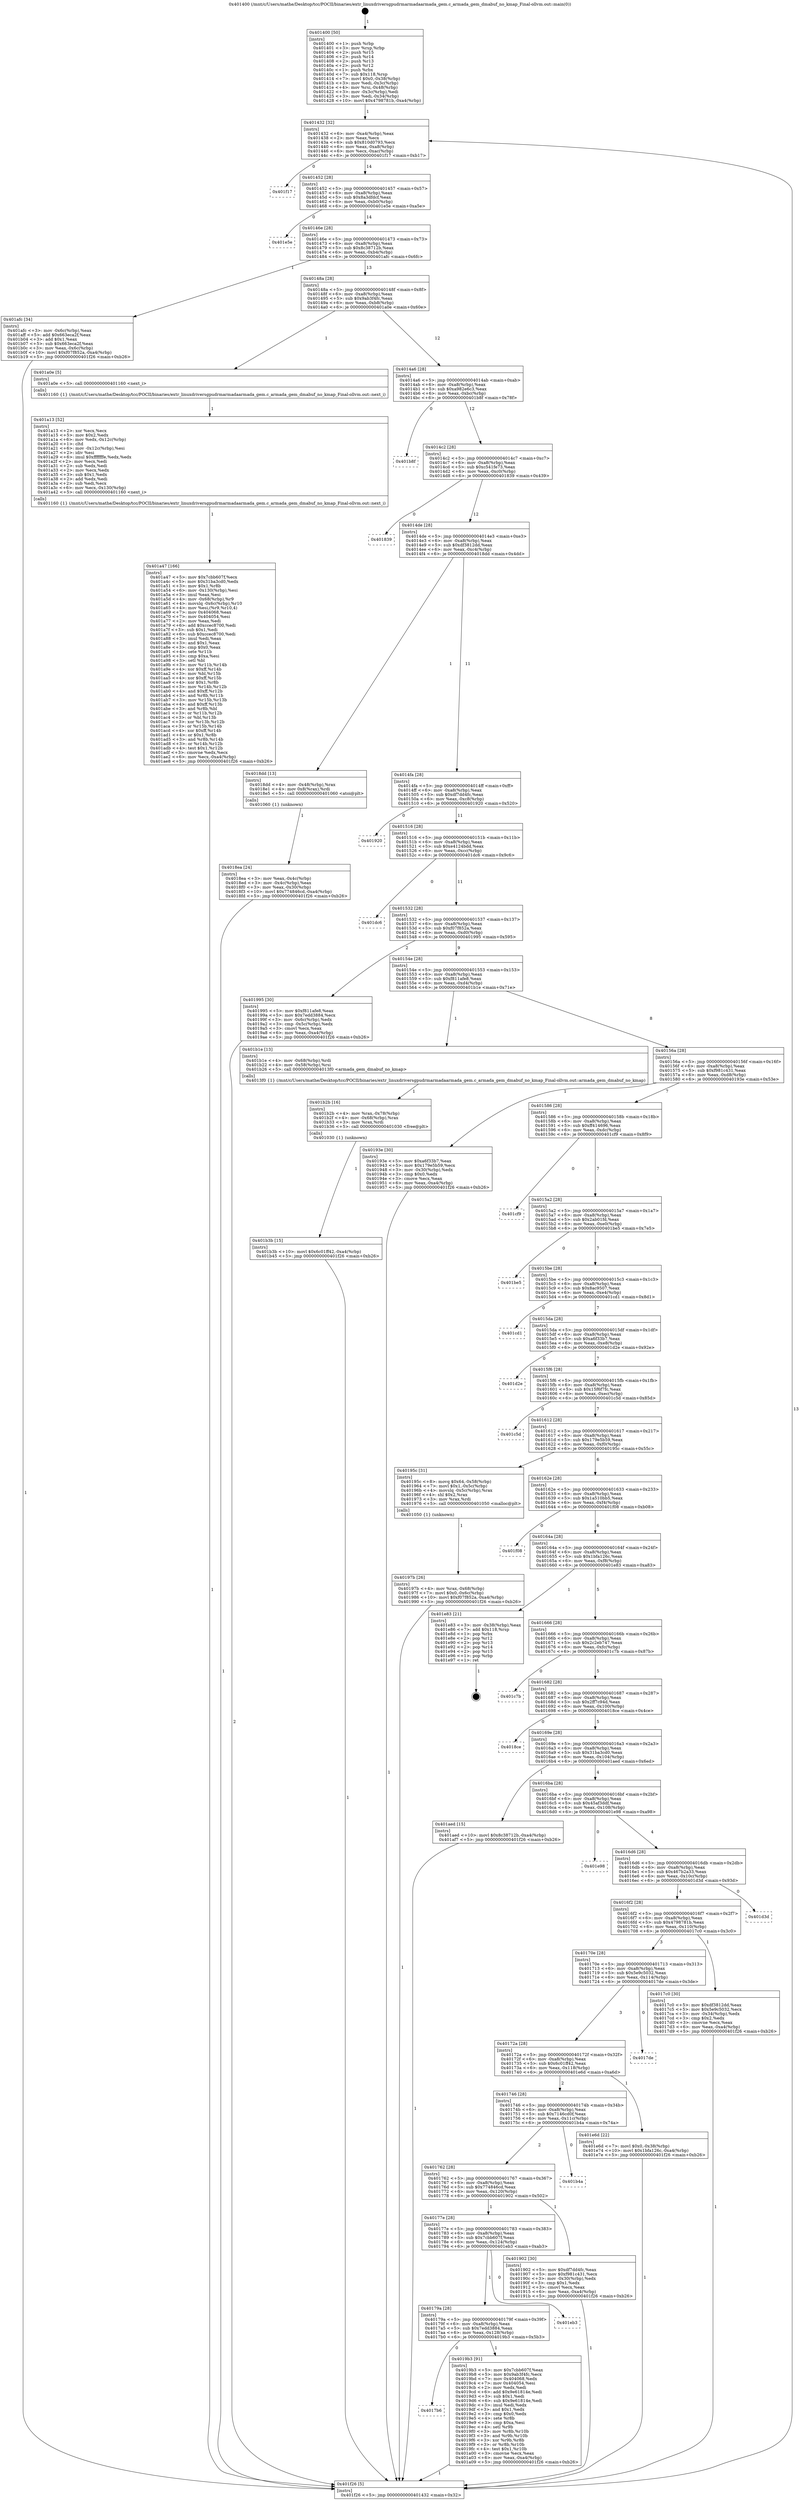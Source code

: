 digraph "0x401400" {
  label = "0x401400 (/mnt/c/Users/mathe/Desktop/tcc/POCII/binaries/extr_linuxdriversgpudrmarmadaarmada_gem.c_armada_gem_dmabuf_no_kmap_Final-ollvm.out::main(0))"
  labelloc = "t"
  node[shape=record]

  Entry [label="",width=0.3,height=0.3,shape=circle,fillcolor=black,style=filled]
  "0x401432" [label="{
     0x401432 [32]\l
     | [instrs]\l
     &nbsp;&nbsp;0x401432 \<+6\>: mov -0xa4(%rbp),%eax\l
     &nbsp;&nbsp;0x401438 \<+2\>: mov %eax,%ecx\l
     &nbsp;&nbsp;0x40143a \<+6\>: sub $0x810d0793,%ecx\l
     &nbsp;&nbsp;0x401440 \<+6\>: mov %eax,-0xa8(%rbp)\l
     &nbsp;&nbsp;0x401446 \<+6\>: mov %ecx,-0xac(%rbp)\l
     &nbsp;&nbsp;0x40144c \<+6\>: je 0000000000401f17 \<main+0xb17\>\l
  }"]
  "0x401f17" [label="{
     0x401f17\l
  }", style=dashed]
  "0x401452" [label="{
     0x401452 [28]\l
     | [instrs]\l
     &nbsp;&nbsp;0x401452 \<+5\>: jmp 0000000000401457 \<main+0x57\>\l
     &nbsp;&nbsp;0x401457 \<+6\>: mov -0xa8(%rbp),%eax\l
     &nbsp;&nbsp;0x40145d \<+5\>: sub $0x8a3dfdcf,%eax\l
     &nbsp;&nbsp;0x401462 \<+6\>: mov %eax,-0xb0(%rbp)\l
     &nbsp;&nbsp;0x401468 \<+6\>: je 0000000000401e5e \<main+0xa5e\>\l
  }"]
  Exit [label="",width=0.3,height=0.3,shape=circle,fillcolor=black,style=filled,peripheries=2]
  "0x401e5e" [label="{
     0x401e5e\l
  }", style=dashed]
  "0x40146e" [label="{
     0x40146e [28]\l
     | [instrs]\l
     &nbsp;&nbsp;0x40146e \<+5\>: jmp 0000000000401473 \<main+0x73\>\l
     &nbsp;&nbsp;0x401473 \<+6\>: mov -0xa8(%rbp),%eax\l
     &nbsp;&nbsp;0x401479 \<+5\>: sub $0x8c38712b,%eax\l
     &nbsp;&nbsp;0x40147e \<+6\>: mov %eax,-0xb4(%rbp)\l
     &nbsp;&nbsp;0x401484 \<+6\>: je 0000000000401afc \<main+0x6fc\>\l
  }"]
  "0x401b3b" [label="{
     0x401b3b [15]\l
     | [instrs]\l
     &nbsp;&nbsp;0x401b3b \<+10\>: movl $0x6c01ff42,-0xa4(%rbp)\l
     &nbsp;&nbsp;0x401b45 \<+5\>: jmp 0000000000401f26 \<main+0xb26\>\l
  }"]
  "0x401afc" [label="{
     0x401afc [34]\l
     | [instrs]\l
     &nbsp;&nbsp;0x401afc \<+3\>: mov -0x6c(%rbp),%eax\l
     &nbsp;&nbsp;0x401aff \<+5\>: add $0x663eca2f,%eax\l
     &nbsp;&nbsp;0x401b04 \<+3\>: add $0x1,%eax\l
     &nbsp;&nbsp;0x401b07 \<+5\>: sub $0x663eca2f,%eax\l
     &nbsp;&nbsp;0x401b0c \<+3\>: mov %eax,-0x6c(%rbp)\l
     &nbsp;&nbsp;0x401b0f \<+10\>: movl $0xf07f852a,-0xa4(%rbp)\l
     &nbsp;&nbsp;0x401b19 \<+5\>: jmp 0000000000401f26 \<main+0xb26\>\l
  }"]
  "0x40148a" [label="{
     0x40148a [28]\l
     | [instrs]\l
     &nbsp;&nbsp;0x40148a \<+5\>: jmp 000000000040148f \<main+0x8f\>\l
     &nbsp;&nbsp;0x40148f \<+6\>: mov -0xa8(%rbp),%eax\l
     &nbsp;&nbsp;0x401495 \<+5\>: sub $0x9ab3f4fc,%eax\l
     &nbsp;&nbsp;0x40149a \<+6\>: mov %eax,-0xb8(%rbp)\l
     &nbsp;&nbsp;0x4014a0 \<+6\>: je 0000000000401a0e \<main+0x60e\>\l
  }"]
  "0x401b2b" [label="{
     0x401b2b [16]\l
     | [instrs]\l
     &nbsp;&nbsp;0x401b2b \<+4\>: mov %rax,-0x78(%rbp)\l
     &nbsp;&nbsp;0x401b2f \<+4\>: mov -0x68(%rbp),%rax\l
     &nbsp;&nbsp;0x401b33 \<+3\>: mov %rax,%rdi\l
     &nbsp;&nbsp;0x401b36 \<+5\>: call 0000000000401030 \<free@plt\>\l
     | [calls]\l
     &nbsp;&nbsp;0x401030 \{1\} (unknown)\l
  }"]
  "0x401a0e" [label="{
     0x401a0e [5]\l
     | [instrs]\l
     &nbsp;&nbsp;0x401a0e \<+5\>: call 0000000000401160 \<next_i\>\l
     | [calls]\l
     &nbsp;&nbsp;0x401160 \{1\} (/mnt/c/Users/mathe/Desktop/tcc/POCII/binaries/extr_linuxdriversgpudrmarmadaarmada_gem.c_armada_gem_dmabuf_no_kmap_Final-ollvm.out::next_i)\l
  }"]
  "0x4014a6" [label="{
     0x4014a6 [28]\l
     | [instrs]\l
     &nbsp;&nbsp;0x4014a6 \<+5\>: jmp 00000000004014ab \<main+0xab\>\l
     &nbsp;&nbsp;0x4014ab \<+6\>: mov -0xa8(%rbp),%eax\l
     &nbsp;&nbsp;0x4014b1 \<+5\>: sub $0xa982e6c3,%eax\l
     &nbsp;&nbsp;0x4014b6 \<+6\>: mov %eax,-0xbc(%rbp)\l
     &nbsp;&nbsp;0x4014bc \<+6\>: je 0000000000401b8f \<main+0x78f\>\l
  }"]
  "0x401a47" [label="{
     0x401a47 [166]\l
     | [instrs]\l
     &nbsp;&nbsp;0x401a47 \<+5\>: mov $0x7cbb607f,%ecx\l
     &nbsp;&nbsp;0x401a4c \<+5\>: mov $0x31ba3cd0,%edx\l
     &nbsp;&nbsp;0x401a51 \<+3\>: mov $0x1,%r8b\l
     &nbsp;&nbsp;0x401a54 \<+6\>: mov -0x130(%rbp),%esi\l
     &nbsp;&nbsp;0x401a5a \<+3\>: imul %eax,%esi\l
     &nbsp;&nbsp;0x401a5d \<+4\>: mov -0x68(%rbp),%r9\l
     &nbsp;&nbsp;0x401a61 \<+4\>: movslq -0x6c(%rbp),%r10\l
     &nbsp;&nbsp;0x401a65 \<+4\>: mov %esi,(%r9,%r10,4)\l
     &nbsp;&nbsp;0x401a69 \<+7\>: mov 0x404068,%eax\l
     &nbsp;&nbsp;0x401a70 \<+7\>: mov 0x404054,%esi\l
     &nbsp;&nbsp;0x401a77 \<+2\>: mov %eax,%edi\l
     &nbsp;&nbsp;0x401a79 \<+6\>: add $0xccec8700,%edi\l
     &nbsp;&nbsp;0x401a7f \<+3\>: sub $0x1,%edi\l
     &nbsp;&nbsp;0x401a82 \<+6\>: sub $0xccec8700,%edi\l
     &nbsp;&nbsp;0x401a88 \<+3\>: imul %edi,%eax\l
     &nbsp;&nbsp;0x401a8b \<+3\>: and $0x1,%eax\l
     &nbsp;&nbsp;0x401a8e \<+3\>: cmp $0x0,%eax\l
     &nbsp;&nbsp;0x401a91 \<+4\>: sete %r11b\l
     &nbsp;&nbsp;0x401a95 \<+3\>: cmp $0xa,%esi\l
     &nbsp;&nbsp;0x401a98 \<+3\>: setl %bl\l
     &nbsp;&nbsp;0x401a9b \<+3\>: mov %r11b,%r14b\l
     &nbsp;&nbsp;0x401a9e \<+4\>: xor $0xff,%r14b\l
     &nbsp;&nbsp;0x401aa2 \<+3\>: mov %bl,%r15b\l
     &nbsp;&nbsp;0x401aa5 \<+4\>: xor $0xff,%r15b\l
     &nbsp;&nbsp;0x401aa9 \<+4\>: xor $0x1,%r8b\l
     &nbsp;&nbsp;0x401aad \<+3\>: mov %r14b,%r12b\l
     &nbsp;&nbsp;0x401ab0 \<+4\>: and $0xff,%r12b\l
     &nbsp;&nbsp;0x401ab4 \<+3\>: and %r8b,%r11b\l
     &nbsp;&nbsp;0x401ab7 \<+3\>: mov %r15b,%r13b\l
     &nbsp;&nbsp;0x401aba \<+4\>: and $0xff,%r13b\l
     &nbsp;&nbsp;0x401abe \<+3\>: and %r8b,%bl\l
     &nbsp;&nbsp;0x401ac1 \<+3\>: or %r11b,%r12b\l
     &nbsp;&nbsp;0x401ac4 \<+3\>: or %bl,%r13b\l
     &nbsp;&nbsp;0x401ac7 \<+3\>: xor %r13b,%r12b\l
     &nbsp;&nbsp;0x401aca \<+3\>: or %r15b,%r14b\l
     &nbsp;&nbsp;0x401acd \<+4\>: xor $0xff,%r14b\l
     &nbsp;&nbsp;0x401ad1 \<+4\>: or $0x1,%r8b\l
     &nbsp;&nbsp;0x401ad5 \<+3\>: and %r8b,%r14b\l
     &nbsp;&nbsp;0x401ad8 \<+3\>: or %r14b,%r12b\l
     &nbsp;&nbsp;0x401adb \<+4\>: test $0x1,%r12b\l
     &nbsp;&nbsp;0x401adf \<+3\>: cmovne %edx,%ecx\l
     &nbsp;&nbsp;0x401ae2 \<+6\>: mov %ecx,-0xa4(%rbp)\l
     &nbsp;&nbsp;0x401ae8 \<+5\>: jmp 0000000000401f26 \<main+0xb26\>\l
  }"]
  "0x401b8f" [label="{
     0x401b8f\l
  }", style=dashed]
  "0x4014c2" [label="{
     0x4014c2 [28]\l
     | [instrs]\l
     &nbsp;&nbsp;0x4014c2 \<+5\>: jmp 00000000004014c7 \<main+0xc7\>\l
     &nbsp;&nbsp;0x4014c7 \<+6\>: mov -0xa8(%rbp),%eax\l
     &nbsp;&nbsp;0x4014cd \<+5\>: sub $0xc541fe73,%eax\l
     &nbsp;&nbsp;0x4014d2 \<+6\>: mov %eax,-0xc0(%rbp)\l
     &nbsp;&nbsp;0x4014d8 \<+6\>: je 0000000000401839 \<main+0x439\>\l
  }"]
  "0x401a13" [label="{
     0x401a13 [52]\l
     | [instrs]\l
     &nbsp;&nbsp;0x401a13 \<+2\>: xor %ecx,%ecx\l
     &nbsp;&nbsp;0x401a15 \<+5\>: mov $0x2,%edx\l
     &nbsp;&nbsp;0x401a1a \<+6\>: mov %edx,-0x12c(%rbp)\l
     &nbsp;&nbsp;0x401a20 \<+1\>: cltd\l
     &nbsp;&nbsp;0x401a21 \<+6\>: mov -0x12c(%rbp),%esi\l
     &nbsp;&nbsp;0x401a27 \<+2\>: idiv %esi\l
     &nbsp;&nbsp;0x401a29 \<+6\>: imul $0xfffffffe,%edx,%edx\l
     &nbsp;&nbsp;0x401a2f \<+2\>: mov %ecx,%edi\l
     &nbsp;&nbsp;0x401a31 \<+2\>: sub %edx,%edi\l
     &nbsp;&nbsp;0x401a33 \<+2\>: mov %ecx,%edx\l
     &nbsp;&nbsp;0x401a35 \<+3\>: sub $0x1,%edx\l
     &nbsp;&nbsp;0x401a38 \<+2\>: add %edx,%edi\l
     &nbsp;&nbsp;0x401a3a \<+2\>: sub %edi,%ecx\l
     &nbsp;&nbsp;0x401a3c \<+6\>: mov %ecx,-0x130(%rbp)\l
     &nbsp;&nbsp;0x401a42 \<+5\>: call 0000000000401160 \<next_i\>\l
     | [calls]\l
     &nbsp;&nbsp;0x401160 \{1\} (/mnt/c/Users/mathe/Desktop/tcc/POCII/binaries/extr_linuxdriversgpudrmarmadaarmada_gem.c_armada_gem_dmabuf_no_kmap_Final-ollvm.out::next_i)\l
  }"]
  "0x401839" [label="{
     0x401839\l
  }", style=dashed]
  "0x4014de" [label="{
     0x4014de [28]\l
     | [instrs]\l
     &nbsp;&nbsp;0x4014de \<+5\>: jmp 00000000004014e3 \<main+0xe3\>\l
     &nbsp;&nbsp;0x4014e3 \<+6\>: mov -0xa8(%rbp),%eax\l
     &nbsp;&nbsp;0x4014e9 \<+5\>: sub $0xdf3812dd,%eax\l
     &nbsp;&nbsp;0x4014ee \<+6\>: mov %eax,-0xc4(%rbp)\l
     &nbsp;&nbsp;0x4014f4 \<+6\>: je 00000000004018dd \<main+0x4dd\>\l
  }"]
  "0x4017b6" [label="{
     0x4017b6\l
  }", style=dashed]
  "0x4018dd" [label="{
     0x4018dd [13]\l
     | [instrs]\l
     &nbsp;&nbsp;0x4018dd \<+4\>: mov -0x48(%rbp),%rax\l
     &nbsp;&nbsp;0x4018e1 \<+4\>: mov 0x8(%rax),%rdi\l
     &nbsp;&nbsp;0x4018e5 \<+5\>: call 0000000000401060 \<atoi@plt\>\l
     | [calls]\l
     &nbsp;&nbsp;0x401060 \{1\} (unknown)\l
  }"]
  "0x4014fa" [label="{
     0x4014fa [28]\l
     | [instrs]\l
     &nbsp;&nbsp;0x4014fa \<+5\>: jmp 00000000004014ff \<main+0xff\>\l
     &nbsp;&nbsp;0x4014ff \<+6\>: mov -0xa8(%rbp),%eax\l
     &nbsp;&nbsp;0x401505 \<+5\>: sub $0xdf7dd4fc,%eax\l
     &nbsp;&nbsp;0x40150a \<+6\>: mov %eax,-0xc8(%rbp)\l
     &nbsp;&nbsp;0x401510 \<+6\>: je 0000000000401920 \<main+0x520\>\l
  }"]
  "0x4019b3" [label="{
     0x4019b3 [91]\l
     | [instrs]\l
     &nbsp;&nbsp;0x4019b3 \<+5\>: mov $0x7cbb607f,%eax\l
     &nbsp;&nbsp;0x4019b8 \<+5\>: mov $0x9ab3f4fc,%ecx\l
     &nbsp;&nbsp;0x4019bd \<+7\>: mov 0x404068,%edx\l
     &nbsp;&nbsp;0x4019c4 \<+7\>: mov 0x404054,%esi\l
     &nbsp;&nbsp;0x4019cb \<+2\>: mov %edx,%edi\l
     &nbsp;&nbsp;0x4019cd \<+6\>: add $0x9e61814e,%edi\l
     &nbsp;&nbsp;0x4019d3 \<+3\>: sub $0x1,%edi\l
     &nbsp;&nbsp;0x4019d6 \<+6\>: sub $0x9e61814e,%edi\l
     &nbsp;&nbsp;0x4019dc \<+3\>: imul %edi,%edx\l
     &nbsp;&nbsp;0x4019df \<+3\>: and $0x1,%edx\l
     &nbsp;&nbsp;0x4019e2 \<+3\>: cmp $0x0,%edx\l
     &nbsp;&nbsp;0x4019e5 \<+4\>: sete %r8b\l
     &nbsp;&nbsp;0x4019e9 \<+3\>: cmp $0xa,%esi\l
     &nbsp;&nbsp;0x4019ec \<+4\>: setl %r9b\l
     &nbsp;&nbsp;0x4019f0 \<+3\>: mov %r8b,%r10b\l
     &nbsp;&nbsp;0x4019f3 \<+3\>: and %r9b,%r10b\l
     &nbsp;&nbsp;0x4019f6 \<+3\>: xor %r9b,%r8b\l
     &nbsp;&nbsp;0x4019f9 \<+3\>: or %r8b,%r10b\l
     &nbsp;&nbsp;0x4019fc \<+4\>: test $0x1,%r10b\l
     &nbsp;&nbsp;0x401a00 \<+3\>: cmovne %ecx,%eax\l
     &nbsp;&nbsp;0x401a03 \<+6\>: mov %eax,-0xa4(%rbp)\l
     &nbsp;&nbsp;0x401a09 \<+5\>: jmp 0000000000401f26 \<main+0xb26\>\l
  }"]
  "0x401920" [label="{
     0x401920\l
  }", style=dashed]
  "0x401516" [label="{
     0x401516 [28]\l
     | [instrs]\l
     &nbsp;&nbsp;0x401516 \<+5\>: jmp 000000000040151b \<main+0x11b\>\l
     &nbsp;&nbsp;0x40151b \<+6\>: mov -0xa8(%rbp),%eax\l
     &nbsp;&nbsp;0x401521 \<+5\>: sub $0xe4124bdd,%eax\l
     &nbsp;&nbsp;0x401526 \<+6\>: mov %eax,-0xcc(%rbp)\l
     &nbsp;&nbsp;0x40152c \<+6\>: je 0000000000401dc6 \<main+0x9c6\>\l
  }"]
  "0x40179a" [label="{
     0x40179a [28]\l
     | [instrs]\l
     &nbsp;&nbsp;0x40179a \<+5\>: jmp 000000000040179f \<main+0x39f\>\l
     &nbsp;&nbsp;0x40179f \<+6\>: mov -0xa8(%rbp),%eax\l
     &nbsp;&nbsp;0x4017a5 \<+5\>: sub $0x7edd3884,%eax\l
     &nbsp;&nbsp;0x4017aa \<+6\>: mov %eax,-0x128(%rbp)\l
     &nbsp;&nbsp;0x4017b0 \<+6\>: je 00000000004019b3 \<main+0x5b3\>\l
  }"]
  "0x401dc6" [label="{
     0x401dc6\l
  }", style=dashed]
  "0x401532" [label="{
     0x401532 [28]\l
     | [instrs]\l
     &nbsp;&nbsp;0x401532 \<+5\>: jmp 0000000000401537 \<main+0x137\>\l
     &nbsp;&nbsp;0x401537 \<+6\>: mov -0xa8(%rbp),%eax\l
     &nbsp;&nbsp;0x40153d \<+5\>: sub $0xf07f852a,%eax\l
     &nbsp;&nbsp;0x401542 \<+6\>: mov %eax,-0xd0(%rbp)\l
     &nbsp;&nbsp;0x401548 \<+6\>: je 0000000000401995 \<main+0x595\>\l
  }"]
  "0x401eb3" [label="{
     0x401eb3\l
  }", style=dashed]
  "0x401995" [label="{
     0x401995 [30]\l
     | [instrs]\l
     &nbsp;&nbsp;0x401995 \<+5\>: mov $0xf811afe8,%eax\l
     &nbsp;&nbsp;0x40199a \<+5\>: mov $0x7edd3884,%ecx\l
     &nbsp;&nbsp;0x40199f \<+3\>: mov -0x6c(%rbp),%edx\l
     &nbsp;&nbsp;0x4019a2 \<+3\>: cmp -0x5c(%rbp),%edx\l
     &nbsp;&nbsp;0x4019a5 \<+3\>: cmovl %ecx,%eax\l
     &nbsp;&nbsp;0x4019a8 \<+6\>: mov %eax,-0xa4(%rbp)\l
     &nbsp;&nbsp;0x4019ae \<+5\>: jmp 0000000000401f26 \<main+0xb26\>\l
  }"]
  "0x40154e" [label="{
     0x40154e [28]\l
     | [instrs]\l
     &nbsp;&nbsp;0x40154e \<+5\>: jmp 0000000000401553 \<main+0x153\>\l
     &nbsp;&nbsp;0x401553 \<+6\>: mov -0xa8(%rbp),%eax\l
     &nbsp;&nbsp;0x401559 \<+5\>: sub $0xf811afe8,%eax\l
     &nbsp;&nbsp;0x40155e \<+6\>: mov %eax,-0xd4(%rbp)\l
     &nbsp;&nbsp;0x401564 \<+6\>: je 0000000000401b1e \<main+0x71e\>\l
  }"]
  "0x40197b" [label="{
     0x40197b [26]\l
     | [instrs]\l
     &nbsp;&nbsp;0x40197b \<+4\>: mov %rax,-0x68(%rbp)\l
     &nbsp;&nbsp;0x40197f \<+7\>: movl $0x0,-0x6c(%rbp)\l
     &nbsp;&nbsp;0x401986 \<+10\>: movl $0xf07f852a,-0xa4(%rbp)\l
     &nbsp;&nbsp;0x401990 \<+5\>: jmp 0000000000401f26 \<main+0xb26\>\l
  }"]
  "0x401b1e" [label="{
     0x401b1e [13]\l
     | [instrs]\l
     &nbsp;&nbsp;0x401b1e \<+4\>: mov -0x68(%rbp),%rdi\l
     &nbsp;&nbsp;0x401b22 \<+4\>: mov -0x58(%rbp),%rsi\l
     &nbsp;&nbsp;0x401b26 \<+5\>: call 00000000004013f0 \<armada_gem_dmabuf_no_kmap\>\l
     | [calls]\l
     &nbsp;&nbsp;0x4013f0 \{1\} (/mnt/c/Users/mathe/Desktop/tcc/POCII/binaries/extr_linuxdriversgpudrmarmadaarmada_gem.c_armada_gem_dmabuf_no_kmap_Final-ollvm.out::armada_gem_dmabuf_no_kmap)\l
  }"]
  "0x40156a" [label="{
     0x40156a [28]\l
     | [instrs]\l
     &nbsp;&nbsp;0x40156a \<+5\>: jmp 000000000040156f \<main+0x16f\>\l
     &nbsp;&nbsp;0x40156f \<+6\>: mov -0xa8(%rbp),%eax\l
     &nbsp;&nbsp;0x401575 \<+5\>: sub $0xf981c431,%eax\l
     &nbsp;&nbsp;0x40157a \<+6\>: mov %eax,-0xd8(%rbp)\l
     &nbsp;&nbsp;0x401580 \<+6\>: je 000000000040193e \<main+0x53e\>\l
  }"]
  "0x40177e" [label="{
     0x40177e [28]\l
     | [instrs]\l
     &nbsp;&nbsp;0x40177e \<+5\>: jmp 0000000000401783 \<main+0x383\>\l
     &nbsp;&nbsp;0x401783 \<+6\>: mov -0xa8(%rbp),%eax\l
     &nbsp;&nbsp;0x401789 \<+5\>: sub $0x7cbb607f,%eax\l
     &nbsp;&nbsp;0x40178e \<+6\>: mov %eax,-0x124(%rbp)\l
     &nbsp;&nbsp;0x401794 \<+6\>: je 0000000000401eb3 \<main+0xab3\>\l
  }"]
  "0x40193e" [label="{
     0x40193e [30]\l
     | [instrs]\l
     &nbsp;&nbsp;0x40193e \<+5\>: mov $0xa6f33b7,%eax\l
     &nbsp;&nbsp;0x401943 \<+5\>: mov $0x179e5b59,%ecx\l
     &nbsp;&nbsp;0x401948 \<+3\>: mov -0x30(%rbp),%edx\l
     &nbsp;&nbsp;0x40194b \<+3\>: cmp $0x0,%edx\l
     &nbsp;&nbsp;0x40194e \<+3\>: cmove %ecx,%eax\l
     &nbsp;&nbsp;0x401951 \<+6\>: mov %eax,-0xa4(%rbp)\l
     &nbsp;&nbsp;0x401957 \<+5\>: jmp 0000000000401f26 \<main+0xb26\>\l
  }"]
  "0x401586" [label="{
     0x401586 [28]\l
     | [instrs]\l
     &nbsp;&nbsp;0x401586 \<+5\>: jmp 000000000040158b \<main+0x18b\>\l
     &nbsp;&nbsp;0x40158b \<+6\>: mov -0xa8(%rbp),%eax\l
     &nbsp;&nbsp;0x401591 \<+5\>: sub $0xff414696,%eax\l
     &nbsp;&nbsp;0x401596 \<+6\>: mov %eax,-0xdc(%rbp)\l
     &nbsp;&nbsp;0x40159c \<+6\>: je 0000000000401cf9 \<main+0x8f9\>\l
  }"]
  "0x401902" [label="{
     0x401902 [30]\l
     | [instrs]\l
     &nbsp;&nbsp;0x401902 \<+5\>: mov $0xdf7dd4fc,%eax\l
     &nbsp;&nbsp;0x401907 \<+5\>: mov $0xf981c431,%ecx\l
     &nbsp;&nbsp;0x40190c \<+3\>: mov -0x30(%rbp),%edx\l
     &nbsp;&nbsp;0x40190f \<+3\>: cmp $0x1,%edx\l
     &nbsp;&nbsp;0x401912 \<+3\>: cmovl %ecx,%eax\l
     &nbsp;&nbsp;0x401915 \<+6\>: mov %eax,-0xa4(%rbp)\l
     &nbsp;&nbsp;0x40191b \<+5\>: jmp 0000000000401f26 \<main+0xb26\>\l
  }"]
  "0x401cf9" [label="{
     0x401cf9\l
  }", style=dashed]
  "0x4015a2" [label="{
     0x4015a2 [28]\l
     | [instrs]\l
     &nbsp;&nbsp;0x4015a2 \<+5\>: jmp 00000000004015a7 \<main+0x1a7\>\l
     &nbsp;&nbsp;0x4015a7 \<+6\>: mov -0xa8(%rbp),%eax\l
     &nbsp;&nbsp;0x4015ad \<+5\>: sub $0x2ab01fd,%eax\l
     &nbsp;&nbsp;0x4015b2 \<+6\>: mov %eax,-0xe0(%rbp)\l
     &nbsp;&nbsp;0x4015b8 \<+6\>: je 0000000000401be5 \<main+0x7e5\>\l
  }"]
  "0x401762" [label="{
     0x401762 [28]\l
     | [instrs]\l
     &nbsp;&nbsp;0x401762 \<+5\>: jmp 0000000000401767 \<main+0x367\>\l
     &nbsp;&nbsp;0x401767 \<+6\>: mov -0xa8(%rbp),%eax\l
     &nbsp;&nbsp;0x40176d \<+5\>: sub $0x774846cd,%eax\l
     &nbsp;&nbsp;0x401772 \<+6\>: mov %eax,-0x120(%rbp)\l
     &nbsp;&nbsp;0x401778 \<+6\>: je 0000000000401902 \<main+0x502\>\l
  }"]
  "0x401be5" [label="{
     0x401be5\l
  }", style=dashed]
  "0x4015be" [label="{
     0x4015be [28]\l
     | [instrs]\l
     &nbsp;&nbsp;0x4015be \<+5\>: jmp 00000000004015c3 \<main+0x1c3\>\l
     &nbsp;&nbsp;0x4015c3 \<+6\>: mov -0xa8(%rbp),%eax\l
     &nbsp;&nbsp;0x4015c9 \<+5\>: sub $0x8ac9507,%eax\l
     &nbsp;&nbsp;0x4015ce \<+6\>: mov %eax,-0xe4(%rbp)\l
     &nbsp;&nbsp;0x4015d4 \<+6\>: je 0000000000401cd1 \<main+0x8d1\>\l
  }"]
  "0x401b4a" [label="{
     0x401b4a\l
  }", style=dashed]
  "0x401cd1" [label="{
     0x401cd1\l
  }", style=dashed]
  "0x4015da" [label="{
     0x4015da [28]\l
     | [instrs]\l
     &nbsp;&nbsp;0x4015da \<+5\>: jmp 00000000004015df \<main+0x1df\>\l
     &nbsp;&nbsp;0x4015df \<+6\>: mov -0xa8(%rbp),%eax\l
     &nbsp;&nbsp;0x4015e5 \<+5\>: sub $0xa6f33b7,%eax\l
     &nbsp;&nbsp;0x4015ea \<+6\>: mov %eax,-0xe8(%rbp)\l
     &nbsp;&nbsp;0x4015f0 \<+6\>: je 0000000000401d2e \<main+0x92e\>\l
  }"]
  "0x401746" [label="{
     0x401746 [28]\l
     | [instrs]\l
     &nbsp;&nbsp;0x401746 \<+5\>: jmp 000000000040174b \<main+0x34b\>\l
     &nbsp;&nbsp;0x40174b \<+6\>: mov -0xa8(%rbp),%eax\l
     &nbsp;&nbsp;0x401751 \<+5\>: sub $0x7146cd0f,%eax\l
     &nbsp;&nbsp;0x401756 \<+6\>: mov %eax,-0x11c(%rbp)\l
     &nbsp;&nbsp;0x40175c \<+6\>: je 0000000000401b4a \<main+0x74a\>\l
  }"]
  "0x401d2e" [label="{
     0x401d2e\l
  }", style=dashed]
  "0x4015f6" [label="{
     0x4015f6 [28]\l
     | [instrs]\l
     &nbsp;&nbsp;0x4015f6 \<+5\>: jmp 00000000004015fb \<main+0x1fb\>\l
     &nbsp;&nbsp;0x4015fb \<+6\>: mov -0xa8(%rbp),%eax\l
     &nbsp;&nbsp;0x401601 \<+5\>: sub $0x15f6f7fc,%eax\l
     &nbsp;&nbsp;0x401606 \<+6\>: mov %eax,-0xec(%rbp)\l
     &nbsp;&nbsp;0x40160c \<+6\>: je 0000000000401c5d \<main+0x85d\>\l
  }"]
  "0x401e6d" [label="{
     0x401e6d [22]\l
     | [instrs]\l
     &nbsp;&nbsp;0x401e6d \<+7\>: movl $0x0,-0x38(%rbp)\l
     &nbsp;&nbsp;0x401e74 \<+10\>: movl $0x1bfa126c,-0xa4(%rbp)\l
     &nbsp;&nbsp;0x401e7e \<+5\>: jmp 0000000000401f26 \<main+0xb26\>\l
  }"]
  "0x401c5d" [label="{
     0x401c5d\l
  }", style=dashed]
  "0x401612" [label="{
     0x401612 [28]\l
     | [instrs]\l
     &nbsp;&nbsp;0x401612 \<+5\>: jmp 0000000000401617 \<main+0x217\>\l
     &nbsp;&nbsp;0x401617 \<+6\>: mov -0xa8(%rbp),%eax\l
     &nbsp;&nbsp;0x40161d \<+5\>: sub $0x179e5b59,%eax\l
     &nbsp;&nbsp;0x401622 \<+6\>: mov %eax,-0xf0(%rbp)\l
     &nbsp;&nbsp;0x401628 \<+6\>: je 000000000040195c \<main+0x55c\>\l
  }"]
  "0x40172a" [label="{
     0x40172a [28]\l
     | [instrs]\l
     &nbsp;&nbsp;0x40172a \<+5\>: jmp 000000000040172f \<main+0x32f\>\l
     &nbsp;&nbsp;0x40172f \<+6\>: mov -0xa8(%rbp),%eax\l
     &nbsp;&nbsp;0x401735 \<+5\>: sub $0x6c01ff42,%eax\l
     &nbsp;&nbsp;0x40173a \<+6\>: mov %eax,-0x118(%rbp)\l
     &nbsp;&nbsp;0x401740 \<+6\>: je 0000000000401e6d \<main+0xa6d\>\l
  }"]
  "0x40195c" [label="{
     0x40195c [31]\l
     | [instrs]\l
     &nbsp;&nbsp;0x40195c \<+8\>: movq $0x64,-0x58(%rbp)\l
     &nbsp;&nbsp;0x401964 \<+7\>: movl $0x1,-0x5c(%rbp)\l
     &nbsp;&nbsp;0x40196b \<+4\>: movslq -0x5c(%rbp),%rax\l
     &nbsp;&nbsp;0x40196f \<+4\>: shl $0x2,%rax\l
     &nbsp;&nbsp;0x401973 \<+3\>: mov %rax,%rdi\l
     &nbsp;&nbsp;0x401976 \<+5\>: call 0000000000401050 \<malloc@plt\>\l
     | [calls]\l
     &nbsp;&nbsp;0x401050 \{1\} (unknown)\l
  }"]
  "0x40162e" [label="{
     0x40162e [28]\l
     | [instrs]\l
     &nbsp;&nbsp;0x40162e \<+5\>: jmp 0000000000401633 \<main+0x233\>\l
     &nbsp;&nbsp;0x401633 \<+6\>: mov -0xa8(%rbp),%eax\l
     &nbsp;&nbsp;0x401639 \<+5\>: sub $0x1a510bb5,%eax\l
     &nbsp;&nbsp;0x40163e \<+6\>: mov %eax,-0xf4(%rbp)\l
     &nbsp;&nbsp;0x401644 \<+6\>: je 0000000000401f08 \<main+0xb08\>\l
  }"]
  "0x4017de" [label="{
     0x4017de\l
  }", style=dashed]
  "0x401f08" [label="{
     0x401f08\l
  }", style=dashed]
  "0x40164a" [label="{
     0x40164a [28]\l
     | [instrs]\l
     &nbsp;&nbsp;0x40164a \<+5\>: jmp 000000000040164f \<main+0x24f\>\l
     &nbsp;&nbsp;0x40164f \<+6\>: mov -0xa8(%rbp),%eax\l
     &nbsp;&nbsp;0x401655 \<+5\>: sub $0x1bfa126c,%eax\l
     &nbsp;&nbsp;0x40165a \<+6\>: mov %eax,-0xf8(%rbp)\l
     &nbsp;&nbsp;0x401660 \<+6\>: je 0000000000401e83 \<main+0xa83\>\l
  }"]
  "0x4018ea" [label="{
     0x4018ea [24]\l
     | [instrs]\l
     &nbsp;&nbsp;0x4018ea \<+3\>: mov %eax,-0x4c(%rbp)\l
     &nbsp;&nbsp;0x4018ed \<+3\>: mov -0x4c(%rbp),%eax\l
     &nbsp;&nbsp;0x4018f0 \<+3\>: mov %eax,-0x30(%rbp)\l
     &nbsp;&nbsp;0x4018f3 \<+10\>: movl $0x774846cd,-0xa4(%rbp)\l
     &nbsp;&nbsp;0x4018fd \<+5\>: jmp 0000000000401f26 \<main+0xb26\>\l
  }"]
  "0x401e83" [label="{
     0x401e83 [21]\l
     | [instrs]\l
     &nbsp;&nbsp;0x401e83 \<+3\>: mov -0x38(%rbp),%eax\l
     &nbsp;&nbsp;0x401e86 \<+7\>: add $0x118,%rsp\l
     &nbsp;&nbsp;0x401e8d \<+1\>: pop %rbx\l
     &nbsp;&nbsp;0x401e8e \<+2\>: pop %r12\l
     &nbsp;&nbsp;0x401e90 \<+2\>: pop %r13\l
     &nbsp;&nbsp;0x401e92 \<+2\>: pop %r14\l
     &nbsp;&nbsp;0x401e94 \<+2\>: pop %r15\l
     &nbsp;&nbsp;0x401e96 \<+1\>: pop %rbp\l
     &nbsp;&nbsp;0x401e97 \<+1\>: ret\l
  }"]
  "0x401666" [label="{
     0x401666 [28]\l
     | [instrs]\l
     &nbsp;&nbsp;0x401666 \<+5\>: jmp 000000000040166b \<main+0x26b\>\l
     &nbsp;&nbsp;0x40166b \<+6\>: mov -0xa8(%rbp),%eax\l
     &nbsp;&nbsp;0x401671 \<+5\>: sub $0x2c2eb747,%eax\l
     &nbsp;&nbsp;0x401676 \<+6\>: mov %eax,-0xfc(%rbp)\l
     &nbsp;&nbsp;0x40167c \<+6\>: je 0000000000401c7b \<main+0x87b\>\l
  }"]
  "0x401400" [label="{
     0x401400 [50]\l
     | [instrs]\l
     &nbsp;&nbsp;0x401400 \<+1\>: push %rbp\l
     &nbsp;&nbsp;0x401401 \<+3\>: mov %rsp,%rbp\l
     &nbsp;&nbsp;0x401404 \<+2\>: push %r15\l
     &nbsp;&nbsp;0x401406 \<+2\>: push %r14\l
     &nbsp;&nbsp;0x401408 \<+2\>: push %r13\l
     &nbsp;&nbsp;0x40140a \<+2\>: push %r12\l
     &nbsp;&nbsp;0x40140c \<+1\>: push %rbx\l
     &nbsp;&nbsp;0x40140d \<+7\>: sub $0x118,%rsp\l
     &nbsp;&nbsp;0x401414 \<+7\>: movl $0x0,-0x38(%rbp)\l
     &nbsp;&nbsp;0x40141b \<+3\>: mov %edi,-0x3c(%rbp)\l
     &nbsp;&nbsp;0x40141e \<+4\>: mov %rsi,-0x48(%rbp)\l
     &nbsp;&nbsp;0x401422 \<+3\>: mov -0x3c(%rbp),%edi\l
     &nbsp;&nbsp;0x401425 \<+3\>: mov %edi,-0x34(%rbp)\l
     &nbsp;&nbsp;0x401428 \<+10\>: movl $0x4798781b,-0xa4(%rbp)\l
  }"]
  "0x401c7b" [label="{
     0x401c7b\l
  }", style=dashed]
  "0x401682" [label="{
     0x401682 [28]\l
     | [instrs]\l
     &nbsp;&nbsp;0x401682 \<+5\>: jmp 0000000000401687 \<main+0x287\>\l
     &nbsp;&nbsp;0x401687 \<+6\>: mov -0xa8(%rbp),%eax\l
     &nbsp;&nbsp;0x40168d \<+5\>: sub $0x2ff7c94d,%eax\l
     &nbsp;&nbsp;0x401692 \<+6\>: mov %eax,-0x100(%rbp)\l
     &nbsp;&nbsp;0x401698 \<+6\>: je 00000000004018ce \<main+0x4ce\>\l
  }"]
  "0x401f26" [label="{
     0x401f26 [5]\l
     | [instrs]\l
     &nbsp;&nbsp;0x401f26 \<+5\>: jmp 0000000000401432 \<main+0x32\>\l
  }"]
  "0x4018ce" [label="{
     0x4018ce\l
  }", style=dashed]
  "0x40169e" [label="{
     0x40169e [28]\l
     | [instrs]\l
     &nbsp;&nbsp;0x40169e \<+5\>: jmp 00000000004016a3 \<main+0x2a3\>\l
     &nbsp;&nbsp;0x4016a3 \<+6\>: mov -0xa8(%rbp),%eax\l
     &nbsp;&nbsp;0x4016a9 \<+5\>: sub $0x31ba3cd0,%eax\l
     &nbsp;&nbsp;0x4016ae \<+6\>: mov %eax,-0x104(%rbp)\l
     &nbsp;&nbsp;0x4016b4 \<+6\>: je 0000000000401aed \<main+0x6ed\>\l
  }"]
  "0x40170e" [label="{
     0x40170e [28]\l
     | [instrs]\l
     &nbsp;&nbsp;0x40170e \<+5\>: jmp 0000000000401713 \<main+0x313\>\l
     &nbsp;&nbsp;0x401713 \<+6\>: mov -0xa8(%rbp),%eax\l
     &nbsp;&nbsp;0x401719 \<+5\>: sub $0x5e9c5032,%eax\l
     &nbsp;&nbsp;0x40171e \<+6\>: mov %eax,-0x114(%rbp)\l
     &nbsp;&nbsp;0x401724 \<+6\>: je 00000000004017de \<main+0x3de\>\l
  }"]
  "0x401aed" [label="{
     0x401aed [15]\l
     | [instrs]\l
     &nbsp;&nbsp;0x401aed \<+10\>: movl $0x8c38712b,-0xa4(%rbp)\l
     &nbsp;&nbsp;0x401af7 \<+5\>: jmp 0000000000401f26 \<main+0xb26\>\l
  }"]
  "0x4016ba" [label="{
     0x4016ba [28]\l
     | [instrs]\l
     &nbsp;&nbsp;0x4016ba \<+5\>: jmp 00000000004016bf \<main+0x2bf\>\l
     &nbsp;&nbsp;0x4016bf \<+6\>: mov -0xa8(%rbp),%eax\l
     &nbsp;&nbsp;0x4016c5 \<+5\>: sub $0x45af3ddf,%eax\l
     &nbsp;&nbsp;0x4016ca \<+6\>: mov %eax,-0x108(%rbp)\l
     &nbsp;&nbsp;0x4016d0 \<+6\>: je 0000000000401e98 \<main+0xa98\>\l
  }"]
  "0x4017c0" [label="{
     0x4017c0 [30]\l
     | [instrs]\l
     &nbsp;&nbsp;0x4017c0 \<+5\>: mov $0xdf3812dd,%eax\l
     &nbsp;&nbsp;0x4017c5 \<+5\>: mov $0x5e9c5032,%ecx\l
     &nbsp;&nbsp;0x4017ca \<+3\>: mov -0x34(%rbp),%edx\l
     &nbsp;&nbsp;0x4017cd \<+3\>: cmp $0x2,%edx\l
     &nbsp;&nbsp;0x4017d0 \<+3\>: cmovne %ecx,%eax\l
     &nbsp;&nbsp;0x4017d3 \<+6\>: mov %eax,-0xa4(%rbp)\l
     &nbsp;&nbsp;0x4017d9 \<+5\>: jmp 0000000000401f26 \<main+0xb26\>\l
  }"]
  "0x401e98" [label="{
     0x401e98\l
  }", style=dashed]
  "0x4016d6" [label="{
     0x4016d6 [28]\l
     | [instrs]\l
     &nbsp;&nbsp;0x4016d6 \<+5\>: jmp 00000000004016db \<main+0x2db\>\l
     &nbsp;&nbsp;0x4016db \<+6\>: mov -0xa8(%rbp),%eax\l
     &nbsp;&nbsp;0x4016e1 \<+5\>: sub $0x467b2a33,%eax\l
     &nbsp;&nbsp;0x4016e6 \<+6\>: mov %eax,-0x10c(%rbp)\l
     &nbsp;&nbsp;0x4016ec \<+6\>: je 0000000000401d3d \<main+0x93d\>\l
  }"]
  "0x4016f2" [label="{
     0x4016f2 [28]\l
     | [instrs]\l
     &nbsp;&nbsp;0x4016f2 \<+5\>: jmp 00000000004016f7 \<main+0x2f7\>\l
     &nbsp;&nbsp;0x4016f7 \<+6\>: mov -0xa8(%rbp),%eax\l
     &nbsp;&nbsp;0x4016fd \<+5\>: sub $0x4798781b,%eax\l
     &nbsp;&nbsp;0x401702 \<+6\>: mov %eax,-0x110(%rbp)\l
     &nbsp;&nbsp;0x401708 \<+6\>: je 00000000004017c0 \<main+0x3c0\>\l
  }"]
  "0x401d3d" [label="{
     0x401d3d\l
  }", style=dashed]
  Entry -> "0x401400" [label=" 1"]
  "0x401432" -> "0x401f17" [label=" 0"]
  "0x401432" -> "0x401452" [label=" 14"]
  "0x401e83" -> Exit [label=" 1"]
  "0x401452" -> "0x401e5e" [label=" 0"]
  "0x401452" -> "0x40146e" [label=" 14"]
  "0x401e6d" -> "0x401f26" [label=" 1"]
  "0x40146e" -> "0x401afc" [label=" 1"]
  "0x40146e" -> "0x40148a" [label=" 13"]
  "0x401b3b" -> "0x401f26" [label=" 1"]
  "0x40148a" -> "0x401a0e" [label=" 1"]
  "0x40148a" -> "0x4014a6" [label=" 12"]
  "0x401b2b" -> "0x401b3b" [label=" 1"]
  "0x4014a6" -> "0x401b8f" [label=" 0"]
  "0x4014a6" -> "0x4014c2" [label=" 12"]
  "0x401b1e" -> "0x401b2b" [label=" 1"]
  "0x4014c2" -> "0x401839" [label=" 0"]
  "0x4014c2" -> "0x4014de" [label=" 12"]
  "0x401afc" -> "0x401f26" [label=" 1"]
  "0x4014de" -> "0x4018dd" [label=" 1"]
  "0x4014de" -> "0x4014fa" [label=" 11"]
  "0x401aed" -> "0x401f26" [label=" 1"]
  "0x4014fa" -> "0x401920" [label=" 0"]
  "0x4014fa" -> "0x401516" [label=" 11"]
  "0x401a47" -> "0x401f26" [label=" 1"]
  "0x401516" -> "0x401dc6" [label=" 0"]
  "0x401516" -> "0x401532" [label=" 11"]
  "0x401a0e" -> "0x401a13" [label=" 1"]
  "0x401532" -> "0x401995" [label=" 2"]
  "0x401532" -> "0x40154e" [label=" 9"]
  "0x4019b3" -> "0x401f26" [label=" 1"]
  "0x40154e" -> "0x401b1e" [label=" 1"]
  "0x40154e" -> "0x40156a" [label=" 8"]
  "0x40179a" -> "0x4019b3" [label=" 1"]
  "0x40156a" -> "0x40193e" [label=" 1"]
  "0x40156a" -> "0x401586" [label=" 7"]
  "0x401a13" -> "0x401a47" [label=" 1"]
  "0x401586" -> "0x401cf9" [label=" 0"]
  "0x401586" -> "0x4015a2" [label=" 7"]
  "0x40177e" -> "0x40179a" [label=" 1"]
  "0x4015a2" -> "0x401be5" [label=" 0"]
  "0x4015a2" -> "0x4015be" [label=" 7"]
  "0x40179a" -> "0x4017b6" [label=" 0"]
  "0x4015be" -> "0x401cd1" [label=" 0"]
  "0x4015be" -> "0x4015da" [label=" 7"]
  "0x401995" -> "0x401f26" [label=" 2"]
  "0x4015da" -> "0x401d2e" [label=" 0"]
  "0x4015da" -> "0x4015f6" [label=" 7"]
  "0x40195c" -> "0x40197b" [label=" 1"]
  "0x4015f6" -> "0x401c5d" [label=" 0"]
  "0x4015f6" -> "0x401612" [label=" 7"]
  "0x40193e" -> "0x401f26" [label=" 1"]
  "0x401612" -> "0x40195c" [label=" 1"]
  "0x401612" -> "0x40162e" [label=" 6"]
  "0x401762" -> "0x40177e" [label=" 1"]
  "0x40162e" -> "0x401f08" [label=" 0"]
  "0x40162e" -> "0x40164a" [label=" 6"]
  "0x401762" -> "0x401902" [label=" 1"]
  "0x40164a" -> "0x401e83" [label=" 1"]
  "0x40164a" -> "0x401666" [label=" 5"]
  "0x401746" -> "0x401762" [label=" 2"]
  "0x401666" -> "0x401c7b" [label=" 0"]
  "0x401666" -> "0x401682" [label=" 5"]
  "0x401746" -> "0x401b4a" [label=" 0"]
  "0x401682" -> "0x4018ce" [label=" 0"]
  "0x401682" -> "0x40169e" [label=" 5"]
  "0x40197b" -> "0x401f26" [label=" 1"]
  "0x40169e" -> "0x401aed" [label=" 1"]
  "0x40169e" -> "0x4016ba" [label=" 4"]
  "0x40172a" -> "0x401746" [label=" 2"]
  "0x4016ba" -> "0x401e98" [label=" 0"]
  "0x4016ba" -> "0x4016d6" [label=" 4"]
  "0x40172a" -> "0x401e6d" [label=" 1"]
  "0x4016d6" -> "0x401d3d" [label=" 0"]
  "0x4016d6" -> "0x4016f2" [label=" 4"]
  "0x401902" -> "0x401f26" [label=" 1"]
  "0x4016f2" -> "0x4017c0" [label=" 1"]
  "0x4016f2" -> "0x40170e" [label=" 3"]
  "0x4017c0" -> "0x401f26" [label=" 1"]
  "0x401400" -> "0x401432" [label=" 1"]
  "0x401f26" -> "0x401432" [label=" 13"]
  "0x4018dd" -> "0x4018ea" [label=" 1"]
  "0x4018ea" -> "0x401f26" [label=" 1"]
  "0x40177e" -> "0x401eb3" [label=" 0"]
  "0x40170e" -> "0x4017de" [label=" 0"]
  "0x40170e" -> "0x40172a" [label=" 3"]
}
